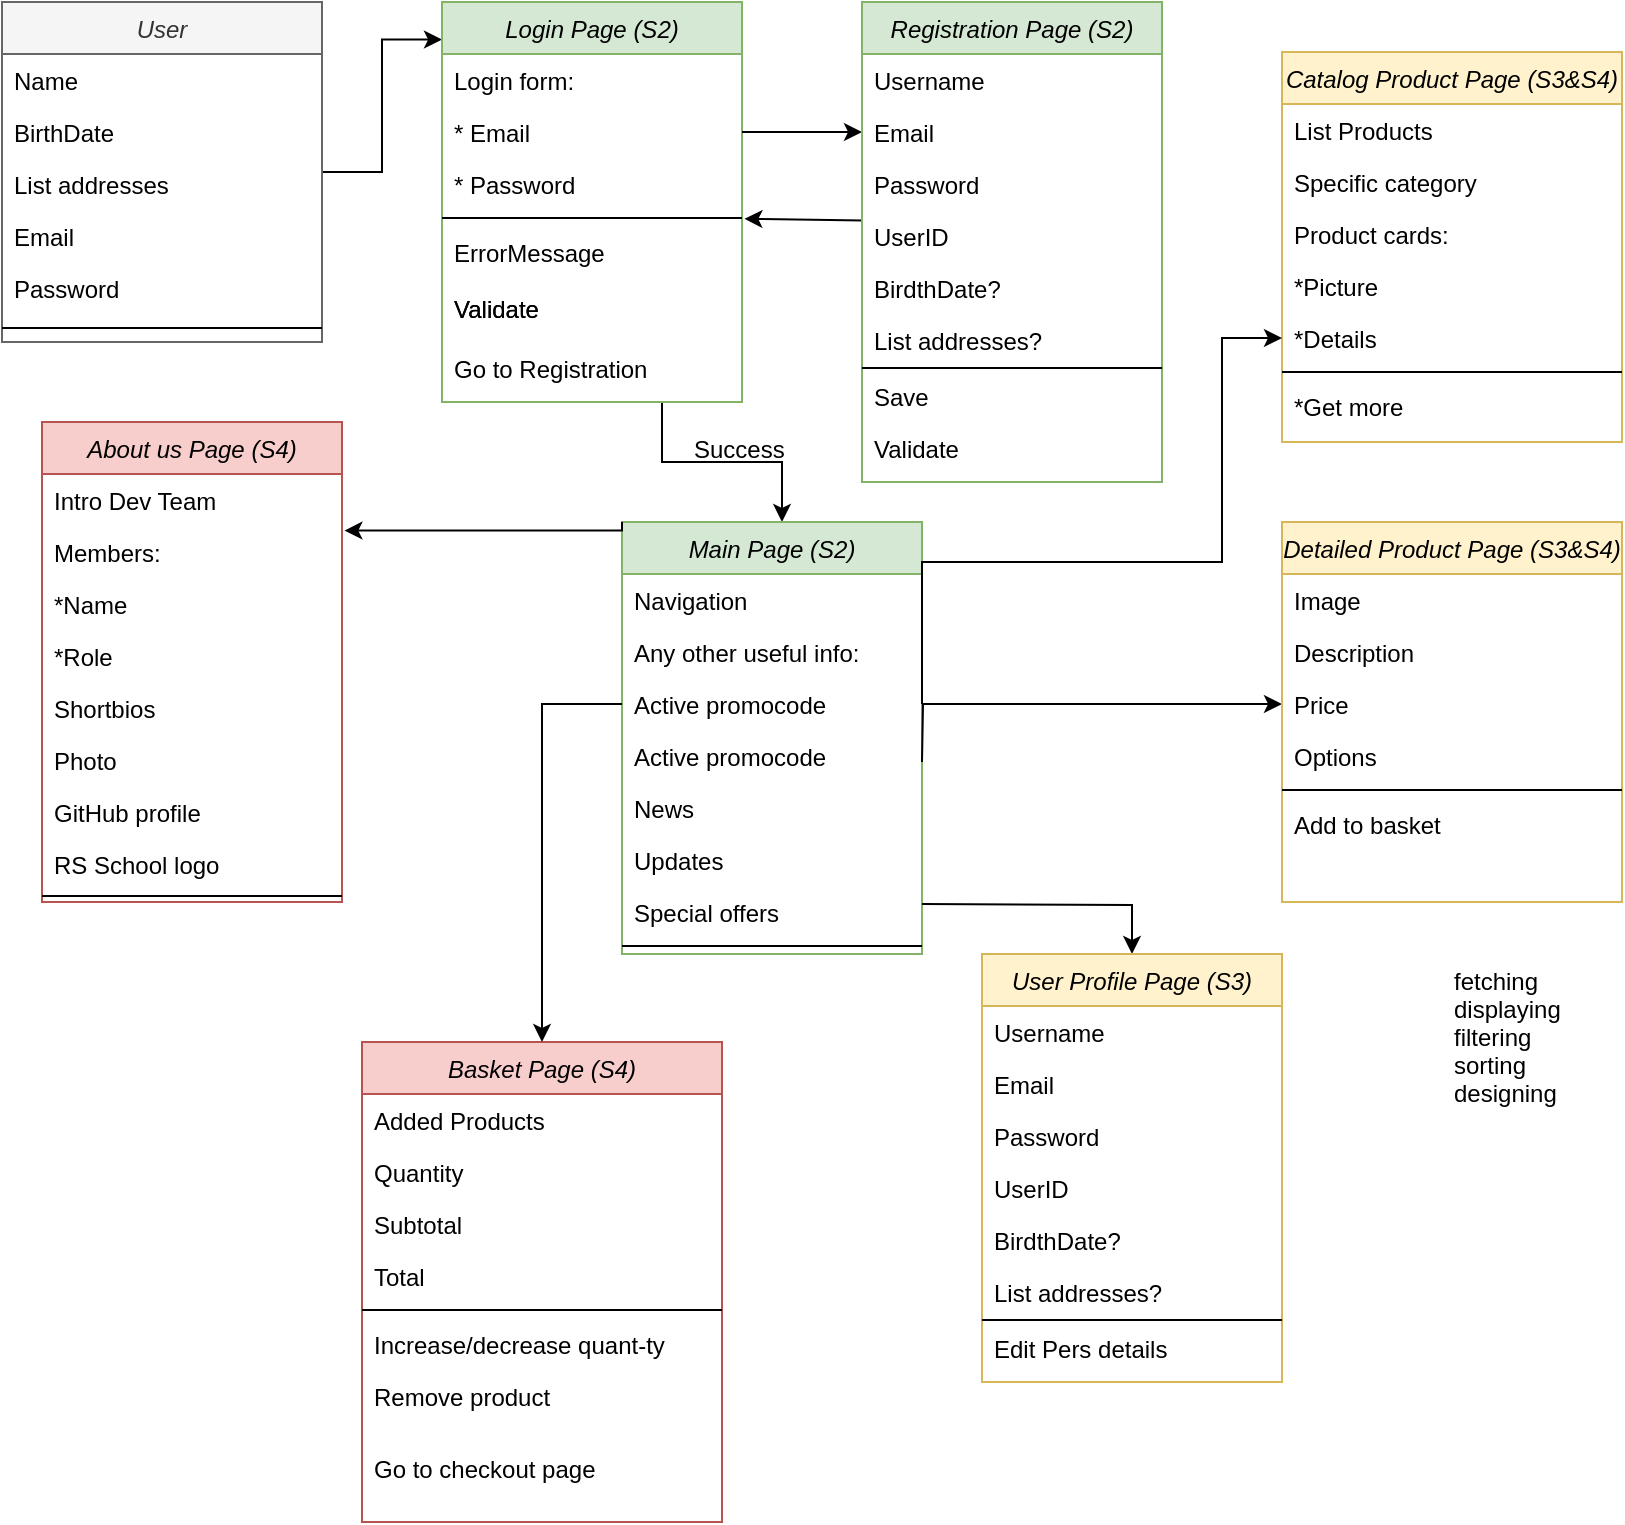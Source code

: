 <mxfile version="21.6.6" type="github">
  <diagram id="C5RBs43oDa-KdzZeNtuy" name="Page-1">
    <mxGraphModel dx="1500" dy="776" grid="1" gridSize="10" guides="1" tooltips="1" connect="1" arrows="1" fold="1" page="1" pageScale="1" pageWidth="827" pageHeight="1169" background="#ffffff" math="0" shadow="0">
      <root>
        <mxCell id="WIyWlLk6GJQsqaUBKTNV-0" />
        <mxCell id="WIyWlLk6GJQsqaUBKTNV-1" parent="WIyWlLk6GJQsqaUBKTNV-0" />
        <mxCell id="9pPz5scDxK2ZyWRnjCIS-16" style="edgeStyle=orthogonalEdgeStyle;rounded=0;orthogonalLoop=1;jettySize=auto;html=1;exitX=1;exitY=0.5;exitDx=0;exitDy=0;entryX=0;entryY=0.094;entryDx=0;entryDy=0;entryPerimeter=0;" edge="1" parent="WIyWlLk6GJQsqaUBKTNV-1" source="9pPz5scDxK2ZyWRnjCIS-0" target="9pPz5scDxK2ZyWRnjCIS-8">
          <mxGeometry relative="1" as="geometry" />
        </mxCell>
        <mxCell id="9pPz5scDxK2ZyWRnjCIS-0" value="User" style="swimlane;fontStyle=2;align=center;verticalAlign=top;childLayout=stackLayout;horizontal=1;startSize=26;horizontalStack=0;resizeParent=1;resizeLast=0;collapsible=1;marginBottom=0;rounded=0;shadow=0;strokeWidth=1;fillColor=#f5f5f5;fontColor=#333333;strokeColor=#666666;" vertex="1" parent="WIyWlLk6GJQsqaUBKTNV-1">
          <mxGeometry x="10" width="160" height="170" as="geometry">
            <mxRectangle x="10" width="160" height="26" as="alternateBounds" />
          </mxGeometry>
        </mxCell>
        <mxCell id="9pPz5scDxK2ZyWRnjCIS-1" value="Name" style="text;align=left;verticalAlign=top;spacingLeft=4;spacingRight=4;overflow=hidden;rotatable=0;points=[[0,0.5],[1,0.5]];portConstraint=eastwest;" vertex="1" parent="9pPz5scDxK2ZyWRnjCIS-0">
          <mxGeometry y="26" width="160" height="26" as="geometry" />
        </mxCell>
        <mxCell id="9pPz5scDxK2ZyWRnjCIS-2" value="BirthDate" style="text;align=left;verticalAlign=top;spacingLeft=4;spacingRight=4;overflow=hidden;rotatable=0;points=[[0,0.5],[1,0.5]];portConstraint=eastwest;rounded=0;shadow=0;html=0;" vertex="1" parent="9pPz5scDxK2ZyWRnjCIS-0">
          <mxGeometry y="52" width="160" height="26" as="geometry" />
        </mxCell>
        <mxCell id="9pPz5scDxK2ZyWRnjCIS-3" value="List addresses" style="text;align=left;verticalAlign=top;spacingLeft=4;spacingRight=4;overflow=hidden;rotatable=0;points=[[0,0.5],[1,0.5]];portConstraint=eastwest;rounded=0;shadow=0;html=0;" vertex="1" parent="9pPz5scDxK2ZyWRnjCIS-0">
          <mxGeometry y="78" width="160" height="26" as="geometry" />
        </mxCell>
        <mxCell id="9pPz5scDxK2ZyWRnjCIS-6" value="Email" style="text;align=left;verticalAlign=top;spacingLeft=4;spacingRight=4;overflow=hidden;rotatable=0;points=[[0,0.5],[1,0.5]];portConstraint=eastwest;rounded=0;shadow=0;html=0;" vertex="1" parent="9pPz5scDxK2ZyWRnjCIS-0">
          <mxGeometry y="104" width="160" height="26" as="geometry" />
        </mxCell>
        <mxCell id="9pPz5scDxK2ZyWRnjCIS-7" value="Password" style="text;align=left;verticalAlign=top;spacingLeft=4;spacingRight=4;overflow=hidden;rotatable=0;points=[[0,0.5],[1,0.5]];portConstraint=eastwest;rounded=0;shadow=0;html=0;" vertex="1" parent="9pPz5scDxK2ZyWRnjCIS-0">
          <mxGeometry y="130" width="160" height="26" as="geometry" />
        </mxCell>
        <mxCell id="9pPz5scDxK2ZyWRnjCIS-4" value="" style="line;html=1;strokeWidth=1;align=left;verticalAlign=middle;spacingTop=-1;spacingLeft=3;spacingRight=3;rotatable=0;labelPosition=right;points=[];portConstraint=eastwest;" vertex="1" parent="9pPz5scDxK2ZyWRnjCIS-0">
          <mxGeometry y="156" width="160" height="14" as="geometry" />
        </mxCell>
        <mxCell id="9pPz5scDxK2ZyWRnjCIS-39" style="edgeStyle=orthogonalEdgeStyle;rounded=0;orthogonalLoop=1;jettySize=auto;html=1;exitX=0.5;exitY=1;exitDx=0;exitDy=0;" edge="1" parent="WIyWlLk6GJQsqaUBKTNV-1" source="9pPz5scDxK2ZyWRnjCIS-8">
          <mxGeometry relative="1" as="geometry">
            <mxPoint x="400" y="260" as="targetPoint" />
            <Array as="points">
              <mxPoint x="340" y="200" />
              <mxPoint x="340" y="230" />
              <mxPoint x="400" y="230" />
            </Array>
          </mxGeometry>
        </mxCell>
        <mxCell id="9pPz5scDxK2ZyWRnjCIS-8" value="Login Page (S2)" style="swimlane;fontStyle=2;align=center;verticalAlign=top;childLayout=stackLayout;horizontal=1;startSize=26;horizontalStack=0;resizeParent=1;resizeLast=0;collapsible=1;marginBottom=0;rounded=0;shadow=0;strokeWidth=1;fillColor=#d5e8d4;strokeColor=#82b366;" vertex="1" parent="WIyWlLk6GJQsqaUBKTNV-1">
          <mxGeometry x="230" width="150" height="200" as="geometry">
            <mxRectangle x="230" y="140" width="160" height="26" as="alternateBounds" />
          </mxGeometry>
        </mxCell>
        <mxCell id="9pPz5scDxK2ZyWRnjCIS-9" value="Login form:" style="text;align=left;verticalAlign=top;spacingLeft=4;spacingRight=4;overflow=hidden;rotatable=0;points=[[0,0.5],[1,0.5]];portConstraint=eastwest;" vertex="1" parent="9pPz5scDxK2ZyWRnjCIS-8">
          <mxGeometry y="26" width="150" height="26" as="geometry" />
        </mxCell>
        <mxCell id="9pPz5scDxK2ZyWRnjCIS-24" style="edgeStyle=orthogonalEdgeStyle;rounded=0;orthogonalLoop=1;jettySize=auto;html=1;exitX=1;exitY=0.5;exitDx=0;exitDy=0;" edge="1" parent="9pPz5scDxK2ZyWRnjCIS-8" source="9pPz5scDxK2ZyWRnjCIS-10">
          <mxGeometry relative="1" as="geometry">
            <mxPoint x="210" y="65" as="targetPoint" />
          </mxGeometry>
        </mxCell>
        <mxCell id="9pPz5scDxK2ZyWRnjCIS-10" value="* Email" style="text;align=left;verticalAlign=top;spacingLeft=4;spacingRight=4;overflow=hidden;rotatable=0;points=[[0,0.5],[1,0.5]];portConstraint=eastwest;rounded=0;shadow=0;html=0;" vertex="1" parent="9pPz5scDxK2ZyWRnjCIS-8">
          <mxGeometry y="52" width="150" height="26" as="geometry" />
        </mxCell>
        <mxCell id="9pPz5scDxK2ZyWRnjCIS-11" value="* Password" style="text;align=left;verticalAlign=top;spacingLeft=4;spacingRight=4;overflow=hidden;rotatable=0;points=[[0,0.5],[1,0.5]];portConstraint=eastwest;rounded=0;shadow=0;html=0;" vertex="1" parent="9pPz5scDxK2ZyWRnjCIS-8">
          <mxGeometry y="78" width="150" height="26" as="geometry" />
        </mxCell>
        <mxCell id="9pPz5scDxK2ZyWRnjCIS-12" value="" style="line;html=1;strokeWidth=1;align=left;verticalAlign=middle;spacingTop=-1;spacingLeft=3;spacingRight=3;rotatable=0;labelPosition=right;points=[];portConstraint=eastwest;" vertex="1" parent="9pPz5scDxK2ZyWRnjCIS-8">
          <mxGeometry y="104" width="150" height="8" as="geometry" />
        </mxCell>
        <mxCell id="9pPz5scDxK2ZyWRnjCIS-13" value="ErrorMessage" style="text;align=left;verticalAlign=top;spacingLeft=4;spacingRight=4;overflow=hidden;rotatable=0;points=[[0,0.5],[1,0.5]];portConstraint=eastwest;" vertex="1" parent="9pPz5scDxK2ZyWRnjCIS-8">
          <mxGeometry y="112" width="150" height="28" as="geometry" />
        </mxCell>
        <mxCell id="9pPz5scDxK2ZyWRnjCIS-20" value="Validate" style="text;align=left;verticalAlign=top;spacingLeft=4;spacingRight=4;overflow=hidden;rotatable=0;points=[[0,0.5],[1,0.5]];portConstraint=eastwest;" vertex="1" parent="9pPz5scDxK2ZyWRnjCIS-8">
          <mxGeometry y="140" width="150" height="30" as="geometry" />
        </mxCell>
        <mxCell id="9pPz5scDxK2ZyWRnjCIS-21" value="Go to Registration" style="text;align=left;verticalAlign=top;spacingLeft=4;spacingRight=4;overflow=hidden;rotatable=0;points=[[0,0.5],[1,0.5]];portConstraint=eastwest;" vertex="1" parent="9pPz5scDxK2ZyWRnjCIS-8">
          <mxGeometry y="170" width="150" height="20" as="geometry" />
        </mxCell>
        <mxCell id="9pPz5scDxK2ZyWRnjCIS-17" value="" style="endArrow=classic;html=1;rounded=0;entryX=1.008;entryY=1.169;entryDx=0;entryDy=0;entryPerimeter=0;exitX=0.003;exitY=0.2;exitDx=0;exitDy=0;exitPerimeter=0;" edge="1" parent="WIyWlLk6GJQsqaUBKTNV-1" source="9pPz5scDxK2ZyWRnjCIS-36" target="9pPz5scDxK2ZyWRnjCIS-11">
          <mxGeometry width="50" height="50" relative="1" as="geometry">
            <mxPoint x="400" y="330" as="sourcePoint" />
            <mxPoint x="450" y="280" as="targetPoint" />
          </mxGeometry>
        </mxCell>
        <mxCell id="9pPz5scDxK2ZyWRnjCIS-19" value="Validate" style="text;align=left;verticalAlign=top;spacingLeft=4;spacingRight=4;overflow=hidden;rotatable=0;points=[[0,0.5],[1,0.5]];portConstraint=eastwest;" vertex="1" parent="WIyWlLk6GJQsqaUBKTNV-1">
          <mxGeometry x="230" y="140" width="150" height="20" as="geometry" />
        </mxCell>
        <mxCell id="9pPz5scDxK2ZyWRnjCIS-25" value="Registration Page (S2)" style="swimlane;fontStyle=2;align=center;verticalAlign=top;childLayout=stackLayout;horizontal=1;startSize=26;horizontalStack=0;resizeParent=1;resizeLast=0;collapsible=1;marginBottom=0;rounded=0;shadow=0;strokeWidth=1;fillColor=#d5e8d4;strokeColor=#82b366;" vertex="1" parent="WIyWlLk6GJQsqaUBKTNV-1">
          <mxGeometry x="440" width="150" height="240" as="geometry">
            <mxRectangle x="230" y="140" width="160" height="26" as="alternateBounds" />
          </mxGeometry>
        </mxCell>
        <mxCell id="9pPz5scDxK2ZyWRnjCIS-26" value="Username" style="text;align=left;verticalAlign=top;spacingLeft=4;spacingRight=4;overflow=hidden;rotatable=0;points=[[0,0.5],[1,0.5]];portConstraint=eastwest;" vertex="1" parent="9pPz5scDxK2ZyWRnjCIS-25">
          <mxGeometry y="26" width="150" height="26" as="geometry" />
        </mxCell>
        <mxCell id="9pPz5scDxK2ZyWRnjCIS-28" value="Email" style="text;align=left;verticalAlign=top;spacingLeft=4;spacingRight=4;overflow=hidden;rotatable=0;points=[[0,0.5],[1,0.5]];portConstraint=eastwest;rounded=0;shadow=0;html=0;" vertex="1" parent="9pPz5scDxK2ZyWRnjCIS-25">
          <mxGeometry y="52" width="150" height="26" as="geometry" />
        </mxCell>
        <mxCell id="9pPz5scDxK2ZyWRnjCIS-29" value="Password" style="text;align=left;verticalAlign=top;spacingLeft=4;spacingRight=4;overflow=hidden;rotatable=0;points=[[0,0.5],[1,0.5]];portConstraint=eastwest;rounded=0;shadow=0;html=0;" vertex="1" parent="9pPz5scDxK2ZyWRnjCIS-25">
          <mxGeometry y="78" width="150" height="26" as="geometry" />
        </mxCell>
        <mxCell id="9pPz5scDxK2ZyWRnjCIS-36" value="UserID" style="text;align=left;verticalAlign=top;spacingLeft=4;spacingRight=4;overflow=hidden;rotatable=0;points=[[0,0.5],[1,0.5]];portConstraint=eastwest;rounded=0;shadow=0;html=0;" vertex="1" parent="9pPz5scDxK2ZyWRnjCIS-25">
          <mxGeometry y="104" width="150" height="26" as="geometry" />
        </mxCell>
        <mxCell id="9pPz5scDxK2ZyWRnjCIS-37" value="BirdthDate?" style="text;align=left;verticalAlign=top;spacingLeft=4;spacingRight=4;overflow=hidden;rotatable=0;points=[[0,0.5],[1,0.5]];portConstraint=eastwest;rounded=0;shadow=0;html=0;" vertex="1" parent="9pPz5scDxK2ZyWRnjCIS-25">
          <mxGeometry y="130" width="150" height="26" as="geometry" />
        </mxCell>
        <mxCell id="9pPz5scDxK2ZyWRnjCIS-38" value="List addresses?" style="text;align=left;verticalAlign=top;spacingLeft=4;spacingRight=4;overflow=hidden;rotatable=0;points=[[0,0.5],[1,0.5]];portConstraint=eastwest;rounded=0;shadow=0;html=0;" vertex="1" parent="9pPz5scDxK2ZyWRnjCIS-25">
          <mxGeometry y="156" width="150" height="26" as="geometry" />
        </mxCell>
        <mxCell id="9pPz5scDxK2ZyWRnjCIS-30" value="" style="line;html=1;strokeWidth=1;align=left;verticalAlign=middle;spacingTop=-1;spacingLeft=3;spacingRight=3;rotatable=0;labelPosition=right;points=[];portConstraint=eastwest;" vertex="1" parent="9pPz5scDxK2ZyWRnjCIS-25">
          <mxGeometry y="182" width="150" height="2" as="geometry" />
        </mxCell>
        <mxCell id="9pPz5scDxK2ZyWRnjCIS-35" value="Save" style="text;align=left;verticalAlign=top;spacingLeft=4;spacingRight=4;overflow=hidden;rotatable=0;points=[[0,0.5],[1,0.5]];portConstraint=eastwest;rounded=0;shadow=0;html=0;" vertex="1" parent="9pPz5scDxK2ZyWRnjCIS-25">
          <mxGeometry y="184" width="150" height="26" as="geometry" />
        </mxCell>
        <mxCell id="9pPz5scDxK2ZyWRnjCIS-31" value="Validate" style="text;align=left;verticalAlign=top;spacingLeft=4;spacingRight=4;overflow=hidden;rotatable=0;points=[[0,0.5],[1,0.5]];portConstraint=eastwest;" vertex="1" parent="9pPz5scDxK2ZyWRnjCIS-25">
          <mxGeometry y="210" width="150" height="28" as="geometry" />
        </mxCell>
        <mxCell id="9pPz5scDxK2ZyWRnjCIS-40" value="Success" style="text;align=left;verticalAlign=top;spacingLeft=4;spacingRight=4;overflow=hidden;rotatable=0;points=[[0,0.5],[1,0.5]];portConstraint=eastwest;rounded=0;shadow=0;html=0;" vertex="1" parent="WIyWlLk6GJQsqaUBKTNV-1">
          <mxGeometry x="350" y="210" width="60" height="26" as="geometry" />
        </mxCell>
        <mxCell id="9pPz5scDxK2ZyWRnjCIS-41" value="Main Page (S2)" style="swimlane;fontStyle=2;align=center;verticalAlign=top;childLayout=stackLayout;horizontal=1;startSize=26;horizontalStack=0;resizeParent=1;resizeLast=0;collapsible=1;marginBottom=0;rounded=0;shadow=0;strokeWidth=1;fillColor=#d5e8d4;strokeColor=#82b366;" vertex="1" parent="WIyWlLk6GJQsqaUBKTNV-1">
          <mxGeometry x="320" y="260" width="150" height="216" as="geometry">
            <mxRectangle x="230" y="140" width="160" height="26" as="alternateBounds" />
          </mxGeometry>
        </mxCell>
        <mxCell id="9pPz5scDxK2ZyWRnjCIS-47" value="Navigation" style="text;align=left;verticalAlign=top;spacingLeft=4;spacingRight=4;overflow=hidden;rotatable=0;points=[[0,0.5],[1,0.5]];portConstraint=eastwest;rounded=0;shadow=0;html=0;" vertex="1" parent="9pPz5scDxK2ZyWRnjCIS-41">
          <mxGeometry y="26" width="150" height="26" as="geometry" />
        </mxCell>
        <mxCell id="9pPz5scDxK2ZyWRnjCIS-51" value="Any other useful info:" style="text;align=left;verticalAlign=top;spacingLeft=4;spacingRight=4;overflow=hidden;rotatable=0;points=[[0,0.5],[1,0.5]];portConstraint=eastwest;rounded=0;shadow=0;html=0;" vertex="1" parent="9pPz5scDxK2ZyWRnjCIS-41">
          <mxGeometry y="52" width="150" height="26" as="geometry" />
        </mxCell>
        <mxCell id="9pPz5scDxK2ZyWRnjCIS-56" value="Active promocode" style="text;align=left;verticalAlign=top;spacingLeft=4;spacingRight=4;overflow=hidden;rotatable=0;points=[[0,0.5],[1,0.5]];portConstraint=eastwest;rounded=0;shadow=0;html=0;" vertex="1" parent="9pPz5scDxK2ZyWRnjCIS-41">
          <mxGeometry y="78" width="150" height="26" as="geometry" />
        </mxCell>
        <mxCell id="9pPz5scDxK2ZyWRnjCIS-52" value="Active promocode" style="text;align=left;verticalAlign=top;spacingLeft=4;spacingRight=4;overflow=hidden;rotatable=0;points=[[0,0.5],[1,0.5]];portConstraint=eastwest;rounded=0;shadow=0;html=0;" vertex="1" parent="9pPz5scDxK2ZyWRnjCIS-41">
          <mxGeometry y="104" width="150" height="26" as="geometry" />
        </mxCell>
        <mxCell id="9pPz5scDxK2ZyWRnjCIS-53" value="News" style="text;align=left;verticalAlign=top;spacingLeft=4;spacingRight=4;overflow=hidden;rotatable=0;points=[[0,0.5],[1,0.5]];portConstraint=eastwest;rounded=0;shadow=0;html=0;" vertex="1" parent="9pPz5scDxK2ZyWRnjCIS-41">
          <mxGeometry y="130" width="150" height="26" as="geometry" />
        </mxCell>
        <mxCell id="9pPz5scDxK2ZyWRnjCIS-54" value="Updates" style="text;align=left;verticalAlign=top;spacingLeft=4;spacingRight=4;overflow=hidden;rotatable=0;points=[[0,0.5],[1,0.5]];portConstraint=eastwest;rounded=0;shadow=0;html=0;" vertex="1" parent="9pPz5scDxK2ZyWRnjCIS-41">
          <mxGeometry y="156" width="150" height="26" as="geometry" />
        </mxCell>
        <mxCell id="9pPz5scDxK2ZyWRnjCIS-55" value="Special offers" style="text;align=left;verticalAlign=top;spacingLeft=4;spacingRight=4;overflow=hidden;rotatable=0;points=[[0,0.5],[1,0.5]];portConstraint=eastwest;rounded=0;shadow=0;html=0;" vertex="1" parent="9pPz5scDxK2ZyWRnjCIS-41">
          <mxGeometry y="182" width="150" height="26" as="geometry" />
        </mxCell>
        <mxCell id="9pPz5scDxK2ZyWRnjCIS-48" value="" style="line;html=1;strokeWidth=1;align=left;verticalAlign=middle;spacingTop=-1;spacingLeft=3;spacingRight=3;rotatable=0;labelPosition=right;points=[];portConstraint=eastwest;" vertex="1" parent="9pPz5scDxK2ZyWRnjCIS-41">
          <mxGeometry y="208" width="150" height="8" as="geometry" />
        </mxCell>
        <mxCell id="9pPz5scDxK2ZyWRnjCIS-61" style="edgeStyle=orthogonalEdgeStyle;rounded=0;orthogonalLoop=1;jettySize=auto;html=1;exitX=1;exitY=0.5;exitDx=0;exitDy=0;entryX=0;entryY=0.5;entryDx=0;entryDy=0;" edge="1" parent="WIyWlLk6GJQsqaUBKTNV-1" target="9pPz5scDxK2ZyWRnjCIS-82">
          <mxGeometry relative="1" as="geometry">
            <mxPoint x="620" y="380" as="targetPoint" />
            <mxPoint x="470" y="380" as="sourcePoint" />
          </mxGeometry>
        </mxCell>
        <mxCell id="9pPz5scDxK2ZyWRnjCIS-63" style="edgeStyle=orthogonalEdgeStyle;rounded=0;orthogonalLoop=1;jettySize=auto;html=1;entryX=0.5;entryY=0;entryDx=0;entryDy=0;" edge="1" parent="WIyWlLk6GJQsqaUBKTNV-1" target="9pPz5scDxK2ZyWRnjCIS-90">
          <mxGeometry relative="1" as="geometry">
            <mxPoint x="590" y="556" as="targetPoint" />
            <mxPoint x="470" y="451" as="sourcePoint" />
          </mxGeometry>
        </mxCell>
        <mxCell id="9pPz5scDxK2ZyWRnjCIS-64" value="Catalog Product Page (S3&amp;S4)" style="swimlane;fontStyle=2;align=center;verticalAlign=top;childLayout=stackLayout;horizontal=1;startSize=26;horizontalStack=0;resizeParent=1;resizeLast=0;collapsible=1;marginBottom=0;rounded=0;shadow=0;strokeWidth=1;fillColor=#fff2cc;strokeColor=#d6b656;" vertex="1" parent="WIyWlLk6GJQsqaUBKTNV-1">
          <mxGeometry x="650" y="25" width="170" height="195" as="geometry">
            <mxRectangle x="230" y="140" width="160" height="26" as="alternateBounds" />
          </mxGeometry>
        </mxCell>
        <mxCell id="9pPz5scDxK2ZyWRnjCIS-72" value="List Products" style="text;align=left;verticalAlign=top;spacingLeft=4;spacingRight=4;overflow=hidden;rotatable=0;points=[[0,0.5],[1,0.5]];portConstraint=eastwest;rounded=0;shadow=0;html=0;" vertex="1" parent="9pPz5scDxK2ZyWRnjCIS-64">
          <mxGeometry y="26" width="170" height="26" as="geometry" />
        </mxCell>
        <mxCell id="9pPz5scDxK2ZyWRnjCIS-73" value="Specific category" style="text;align=left;verticalAlign=top;spacingLeft=4;spacingRight=4;overflow=hidden;rotatable=0;points=[[0,0.5],[1,0.5]];portConstraint=eastwest;rounded=0;shadow=0;html=0;" vertex="1" parent="9pPz5scDxK2ZyWRnjCIS-64">
          <mxGeometry y="52" width="170" height="26" as="geometry" />
        </mxCell>
        <mxCell id="9pPz5scDxK2ZyWRnjCIS-75" value="Product cards:" style="text;align=left;verticalAlign=top;spacingLeft=4;spacingRight=4;overflow=hidden;rotatable=0;points=[[0,0.5],[1,0.5]];portConstraint=eastwest;rounded=0;shadow=0;html=0;" vertex="1" parent="9pPz5scDxK2ZyWRnjCIS-64">
          <mxGeometry y="78" width="170" height="26" as="geometry" />
        </mxCell>
        <mxCell id="9pPz5scDxK2ZyWRnjCIS-76" value="*Picture" style="text;align=left;verticalAlign=top;spacingLeft=4;spacingRight=4;overflow=hidden;rotatable=0;points=[[0,0.5],[1,0.5]];portConstraint=eastwest;rounded=0;shadow=0;html=0;" vertex="1" parent="9pPz5scDxK2ZyWRnjCIS-64">
          <mxGeometry y="104" width="170" height="26" as="geometry" />
        </mxCell>
        <mxCell id="9pPz5scDxK2ZyWRnjCIS-77" value="*Details" style="text;align=left;verticalAlign=top;spacingLeft=4;spacingRight=4;overflow=hidden;rotatable=0;points=[[0,0.5],[1,0.5]];portConstraint=eastwest;rounded=0;shadow=0;html=0;" vertex="1" parent="9pPz5scDxK2ZyWRnjCIS-64">
          <mxGeometry y="130" width="170" height="26" as="geometry" />
        </mxCell>
        <mxCell id="9pPz5scDxK2ZyWRnjCIS-74" value="" style="line;html=1;strokeWidth=1;align=left;verticalAlign=middle;spacingTop=-1;spacingLeft=3;spacingRight=3;rotatable=0;labelPosition=right;points=[];portConstraint=eastwest;" vertex="1" parent="9pPz5scDxK2ZyWRnjCIS-64">
          <mxGeometry y="156" width="170" height="8" as="geometry" />
        </mxCell>
        <mxCell id="9pPz5scDxK2ZyWRnjCIS-88" value="*Get more" style="text;align=left;verticalAlign=top;spacingLeft=4;spacingRight=4;overflow=hidden;rotatable=0;points=[[0,0.5],[1,0.5]];portConstraint=eastwest;rounded=0;shadow=0;html=0;" vertex="1" parent="9pPz5scDxK2ZyWRnjCIS-64">
          <mxGeometry y="164" width="170" height="26" as="geometry" />
        </mxCell>
        <mxCell id="9pPz5scDxK2ZyWRnjCIS-59" style="edgeStyle=orthogonalEdgeStyle;rounded=0;orthogonalLoop=1;jettySize=auto;html=1;exitX=1;exitY=0.5;exitDx=0;exitDy=0;entryX=0;entryY=0.5;entryDx=0;entryDy=0;" edge="1" parent="WIyWlLk6GJQsqaUBKTNV-1" source="9pPz5scDxK2ZyWRnjCIS-56" target="9pPz5scDxK2ZyWRnjCIS-77">
          <mxGeometry relative="1" as="geometry">
            <mxPoint x="610" y="280" as="targetPoint" />
            <Array as="points">
              <mxPoint x="470" y="280" />
              <mxPoint x="620" y="280" />
              <mxPoint x="620" y="168" />
            </Array>
          </mxGeometry>
        </mxCell>
        <mxCell id="9pPz5scDxK2ZyWRnjCIS-79" value="Detailed Product Page (S3&amp;S4)" style="swimlane;fontStyle=2;align=center;verticalAlign=top;childLayout=stackLayout;horizontal=1;startSize=26;horizontalStack=0;resizeParent=1;resizeLast=0;collapsible=1;marginBottom=0;rounded=0;shadow=0;strokeWidth=1;fillColor=#fff2cc;strokeColor=#d6b656;" vertex="1" parent="WIyWlLk6GJQsqaUBKTNV-1">
          <mxGeometry x="650" y="260" width="170" height="190" as="geometry">
            <mxRectangle x="230" y="140" width="160" height="26" as="alternateBounds" />
          </mxGeometry>
        </mxCell>
        <mxCell id="9pPz5scDxK2ZyWRnjCIS-80" value="Image" style="text;align=left;verticalAlign=top;spacingLeft=4;spacingRight=4;overflow=hidden;rotatable=0;points=[[0,0.5],[1,0.5]];portConstraint=eastwest;rounded=0;shadow=0;html=0;" vertex="1" parent="9pPz5scDxK2ZyWRnjCIS-79">
          <mxGeometry y="26" width="170" height="26" as="geometry" />
        </mxCell>
        <mxCell id="9pPz5scDxK2ZyWRnjCIS-81" value="Description" style="text;align=left;verticalAlign=top;spacingLeft=4;spacingRight=4;overflow=hidden;rotatable=0;points=[[0,0.5],[1,0.5]];portConstraint=eastwest;rounded=0;shadow=0;html=0;" vertex="1" parent="9pPz5scDxK2ZyWRnjCIS-79">
          <mxGeometry y="52" width="170" height="26" as="geometry" />
        </mxCell>
        <mxCell id="9pPz5scDxK2ZyWRnjCIS-82" value="Price" style="text;align=left;verticalAlign=top;spacingLeft=4;spacingRight=4;overflow=hidden;rotatable=0;points=[[0,0.5],[1,0.5]];portConstraint=eastwest;rounded=0;shadow=0;html=0;" vertex="1" parent="9pPz5scDxK2ZyWRnjCIS-79">
          <mxGeometry y="78" width="170" height="26" as="geometry" />
        </mxCell>
        <mxCell id="9pPz5scDxK2ZyWRnjCIS-83" value="Options " style="text;align=left;verticalAlign=top;spacingLeft=4;spacingRight=4;overflow=hidden;rotatable=0;points=[[0,0.5],[1,0.5]];portConstraint=eastwest;rounded=0;shadow=0;html=0;" vertex="1" parent="9pPz5scDxK2ZyWRnjCIS-79">
          <mxGeometry y="104" width="170" height="26" as="geometry" />
        </mxCell>
        <mxCell id="9pPz5scDxK2ZyWRnjCIS-86" value="" style="line;html=1;strokeWidth=1;align=left;verticalAlign=middle;spacingTop=-1;spacingLeft=3;spacingRight=3;rotatable=0;labelPosition=right;points=[];portConstraint=eastwest;" vertex="1" parent="9pPz5scDxK2ZyWRnjCIS-79">
          <mxGeometry y="130" width="170" height="8" as="geometry" />
        </mxCell>
        <mxCell id="9pPz5scDxK2ZyWRnjCIS-87" value="Add to basket" style="text;align=left;verticalAlign=top;spacingLeft=4;spacingRight=4;overflow=hidden;rotatable=0;points=[[0,0.5],[1,0.5]];portConstraint=eastwest;rounded=0;shadow=0;html=0;" vertex="1" parent="9pPz5scDxK2ZyWRnjCIS-79">
          <mxGeometry y="138" width="170" height="26" as="geometry" />
        </mxCell>
        <mxCell id="9pPz5scDxK2ZyWRnjCIS-89" value="fetching&#xa;displaying&#xa;filtering&#xa;sorting&#xa;designing " style="text;align=left;verticalAlign=top;spacingLeft=4;spacingRight=4;overflow=hidden;rotatable=0;points=[[0,0.5],[1,0.5]];portConstraint=eastwest;rounded=0;shadow=0;html=0;" vertex="1" parent="WIyWlLk6GJQsqaUBKTNV-1">
          <mxGeometry x="730" y="476" width="70" height="90" as="geometry" />
        </mxCell>
        <mxCell id="9pPz5scDxK2ZyWRnjCIS-90" value="User Profile Page (S3)" style="swimlane;fontStyle=2;align=center;verticalAlign=top;childLayout=stackLayout;horizontal=1;startSize=26;horizontalStack=0;resizeParent=1;resizeLast=0;collapsible=1;marginBottom=0;rounded=0;shadow=0;strokeWidth=1;fillColor=#fff2cc;strokeColor=#d6b656;" vertex="1" parent="WIyWlLk6GJQsqaUBKTNV-1">
          <mxGeometry x="500" y="476" width="150" height="214" as="geometry">
            <mxRectangle x="230" y="140" width="160" height="26" as="alternateBounds" />
          </mxGeometry>
        </mxCell>
        <mxCell id="9pPz5scDxK2ZyWRnjCIS-91" value="Username" style="text;align=left;verticalAlign=top;spacingLeft=4;spacingRight=4;overflow=hidden;rotatable=0;points=[[0,0.5],[1,0.5]];portConstraint=eastwest;" vertex="1" parent="9pPz5scDxK2ZyWRnjCIS-90">
          <mxGeometry y="26" width="150" height="26" as="geometry" />
        </mxCell>
        <mxCell id="9pPz5scDxK2ZyWRnjCIS-92" value="Email" style="text;align=left;verticalAlign=top;spacingLeft=4;spacingRight=4;overflow=hidden;rotatable=0;points=[[0,0.5],[1,0.5]];portConstraint=eastwest;rounded=0;shadow=0;html=0;" vertex="1" parent="9pPz5scDxK2ZyWRnjCIS-90">
          <mxGeometry y="52" width="150" height="26" as="geometry" />
        </mxCell>
        <mxCell id="9pPz5scDxK2ZyWRnjCIS-93" value="Password" style="text;align=left;verticalAlign=top;spacingLeft=4;spacingRight=4;overflow=hidden;rotatable=0;points=[[0,0.5],[1,0.5]];portConstraint=eastwest;rounded=0;shadow=0;html=0;" vertex="1" parent="9pPz5scDxK2ZyWRnjCIS-90">
          <mxGeometry y="78" width="150" height="26" as="geometry" />
        </mxCell>
        <mxCell id="9pPz5scDxK2ZyWRnjCIS-94" value="UserID" style="text;align=left;verticalAlign=top;spacingLeft=4;spacingRight=4;overflow=hidden;rotatable=0;points=[[0,0.5],[1,0.5]];portConstraint=eastwest;rounded=0;shadow=0;html=0;" vertex="1" parent="9pPz5scDxK2ZyWRnjCIS-90">
          <mxGeometry y="104" width="150" height="26" as="geometry" />
        </mxCell>
        <mxCell id="9pPz5scDxK2ZyWRnjCIS-95" value="BirdthDate?" style="text;align=left;verticalAlign=top;spacingLeft=4;spacingRight=4;overflow=hidden;rotatable=0;points=[[0,0.5],[1,0.5]];portConstraint=eastwest;rounded=0;shadow=0;html=0;" vertex="1" parent="9pPz5scDxK2ZyWRnjCIS-90">
          <mxGeometry y="130" width="150" height="26" as="geometry" />
        </mxCell>
        <mxCell id="9pPz5scDxK2ZyWRnjCIS-96" value="List addresses?" style="text;align=left;verticalAlign=top;spacingLeft=4;spacingRight=4;overflow=hidden;rotatable=0;points=[[0,0.5],[1,0.5]];portConstraint=eastwest;rounded=0;shadow=0;html=0;" vertex="1" parent="9pPz5scDxK2ZyWRnjCIS-90">
          <mxGeometry y="156" width="150" height="26" as="geometry" />
        </mxCell>
        <mxCell id="9pPz5scDxK2ZyWRnjCIS-97" value="" style="line;html=1;strokeWidth=1;align=left;verticalAlign=middle;spacingTop=-1;spacingLeft=3;spacingRight=3;rotatable=0;labelPosition=right;points=[];portConstraint=eastwest;" vertex="1" parent="9pPz5scDxK2ZyWRnjCIS-90">
          <mxGeometry y="182" width="150" height="2" as="geometry" />
        </mxCell>
        <mxCell id="9pPz5scDxK2ZyWRnjCIS-98" value="Edit Pers details" style="text;align=left;verticalAlign=top;spacingLeft=4;spacingRight=4;overflow=hidden;rotatable=0;points=[[0,0.5],[1,0.5]];portConstraint=eastwest;rounded=0;shadow=0;html=0;" vertex="1" parent="9pPz5scDxK2ZyWRnjCIS-90">
          <mxGeometry y="184" width="150" height="26" as="geometry" />
        </mxCell>
        <mxCell id="9pPz5scDxK2ZyWRnjCIS-100" value="About us Page (S4)" style="swimlane;fontStyle=2;align=center;verticalAlign=top;childLayout=stackLayout;horizontal=1;startSize=26;horizontalStack=0;resizeParent=1;resizeLast=0;collapsible=1;marginBottom=0;rounded=0;shadow=0;strokeWidth=1;fillColor=#f8cecc;strokeColor=#b85450;" vertex="1" parent="WIyWlLk6GJQsqaUBKTNV-1">
          <mxGeometry x="30" y="210" width="150" height="240" as="geometry">
            <mxRectangle x="230" y="140" width="160" height="26" as="alternateBounds" />
          </mxGeometry>
        </mxCell>
        <mxCell id="9pPz5scDxK2ZyWRnjCIS-101" value="Intro Dev Team" style="text;align=left;verticalAlign=top;spacingLeft=4;spacingRight=4;overflow=hidden;rotatable=0;points=[[0,0.5],[1,0.5]];portConstraint=eastwest;" vertex="1" parent="9pPz5scDxK2ZyWRnjCIS-100">
          <mxGeometry y="26" width="150" height="26" as="geometry" />
        </mxCell>
        <mxCell id="9pPz5scDxK2ZyWRnjCIS-102" value="Members:" style="text;align=left;verticalAlign=top;spacingLeft=4;spacingRight=4;overflow=hidden;rotatable=0;points=[[0,0.5],[1,0.5]];portConstraint=eastwest;rounded=0;shadow=0;html=0;" vertex="1" parent="9pPz5scDxK2ZyWRnjCIS-100">
          <mxGeometry y="52" width="150" height="26" as="geometry" />
        </mxCell>
        <mxCell id="9pPz5scDxK2ZyWRnjCIS-103" value="*Name" style="text;align=left;verticalAlign=top;spacingLeft=4;spacingRight=4;overflow=hidden;rotatable=0;points=[[0,0.5],[1,0.5]];portConstraint=eastwest;rounded=0;shadow=0;html=0;" vertex="1" parent="9pPz5scDxK2ZyWRnjCIS-100">
          <mxGeometry y="78" width="150" height="26" as="geometry" />
        </mxCell>
        <mxCell id="9pPz5scDxK2ZyWRnjCIS-104" value="*Role" style="text;align=left;verticalAlign=top;spacingLeft=4;spacingRight=4;overflow=hidden;rotatable=0;points=[[0,0.5],[1,0.5]];portConstraint=eastwest;rounded=0;shadow=0;html=0;" vertex="1" parent="9pPz5scDxK2ZyWRnjCIS-100">
          <mxGeometry y="104" width="150" height="26" as="geometry" />
        </mxCell>
        <mxCell id="9pPz5scDxK2ZyWRnjCIS-105" value="Shortbios" style="text;align=left;verticalAlign=top;spacingLeft=4;spacingRight=4;overflow=hidden;rotatable=0;points=[[0,0.5],[1,0.5]];portConstraint=eastwest;rounded=0;shadow=0;html=0;" vertex="1" parent="9pPz5scDxK2ZyWRnjCIS-100">
          <mxGeometry y="130" width="150" height="26" as="geometry" />
        </mxCell>
        <mxCell id="9pPz5scDxK2ZyWRnjCIS-106" value="Photo" style="text;align=left;verticalAlign=top;spacingLeft=4;spacingRight=4;overflow=hidden;rotatable=0;points=[[0,0.5],[1,0.5]];portConstraint=eastwest;rounded=0;shadow=0;html=0;" vertex="1" parent="9pPz5scDxK2ZyWRnjCIS-100">
          <mxGeometry y="156" width="150" height="26" as="geometry" />
        </mxCell>
        <mxCell id="9pPz5scDxK2ZyWRnjCIS-109" value="GitHub profile" style="text;align=left;verticalAlign=top;spacingLeft=4;spacingRight=4;overflow=hidden;rotatable=0;points=[[0,0.5],[1,0.5]];portConstraint=eastwest;rounded=0;shadow=0;html=0;" vertex="1" parent="9pPz5scDxK2ZyWRnjCIS-100">
          <mxGeometry y="182" width="150" height="26" as="geometry" />
        </mxCell>
        <mxCell id="9pPz5scDxK2ZyWRnjCIS-110" value="RS School logo" style="text;align=left;verticalAlign=top;spacingLeft=4;spacingRight=4;overflow=hidden;rotatable=0;points=[[0,0.5],[1,0.5]];portConstraint=eastwest;rounded=0;shadow=0;html=0;" vertex="1" parent="9pPz5scDxK2ZyWRnjCIS-100">
          <mxGeometry y="208" width="150" height="26" as="geometry" />
        </mxCell>
        <mxCell id="9pPz5scDxK2ZyWRnjCIS-107" value="" style="line;html=1;strokeWidth=1;align=left;verticalAlign=middle;spacingTop=-1;spacingLeft=3;spacingRight=3;rotatable=0;labelPosition=right;points=[];portConstraint=eastwest;" vertex="1" parent="9pPz5scDxK2ZyWRnjCIS-100">
          <mxGeometry y="234" width="150" height="6" as="geometry" />
        </mxCell>
        <mxCell id="9pPz5scDxK2ZyWRnjCIS-57" style="edgeStyle=orthogonalEdgeStyle;rounded=0;orthogonalLoop=1;jettySize=auto;html=1;exitX=0;exitY=0;exitDx=0;exitDy=0;entryX=1.008;entryY=0.088;entryDx=0;entryDy=0;entryPerimeter=0;" edge="1" parent="WIyWlLk6GJQsqaUBKTNV-1" source="9pPz5scDxK2ZyWRnjCIS-41" target="9pPz5scDxK2ZyWRnjCIS-102">
          <mxGeometry relative="1" as="geometry">
            <mxPoint x="270" y="250" as="targetPoint" />
            <mxPoint x="270" y="350" as="sourcePoint" />
            <Array as="points">
              <mxPoint x="320" y="264" />
            </Array>
          </mxGeometry>
        </mxCell>
        <mxCell id="9pPz5scDxK2ZyWRnjCIS-111" value="Basket Page (S4)" style="swimlane;fontStyle=2;align=center;verticalAlign=top;childLayout=stackLayout;horizontal=1;startSize=26;horizontalStack=0;resizeParent=1;resizeLast=0;collapsible=1;marginBottom=0;rounded=0;shadow=0;strokeWidth=1;fillColor=#f8cecc;strokeColor=#b85450;" vertex="1" parent="WIyWlLk6GJQsqaUBKTNV-1">
          <mxGeometry x="190" y="520" width="180" height="240" as="geometry">
            <mxRectangle x="230" y="140" width="160" height="26" as="alternateBounds" />
          </mxGeometry>
        </mxCell>
        <mxCell id="9pPz5scDxK2ZyWRnjCIS-112" value="Added Products" style="text;align=left;verticalAlign=top;spacingLeft=4;spacingRight=4;overflow=hidden;rotatable=0;points=[[0,0.5],[1,0.5]];portConstraint=eastwest;rounded=0;shadow=0;html=0;" vertex="1" parent="9pPz5scDxK2ZyWRnjCIS-111">
          <mxGeometry y="26" width="180" height="26" as="geometry" />
        </mxCell>
        <mxCell id="9pPz5scDxK2ZyWRnjCIS-113" value="Quantity" style="text;align=left;verticalAlign=top;spacingLeft=4;spacingRight=4;overflow=hidden;rotatable=0;points=[[0,0.5],[1,0.5]];portConstraint=eastwest;rounded=0;shadow=0;html=0;" vertex="1" parent="9pPz5scDxK2ZyWRnjCIS-111">
          <mxGeometry y="52" width="180" height="26" as="geometry" />
        </mxCell>
        <mxCell id="9pPz5scDxK2ZyWRnjCIS-114" value="Subtotal" style="text;align=left;verticalAlign=top;spacingLeft=4;spacingRight=4;overflow=hidden;rotatable=0;points=[[0,0.5],[1,0.5]];portConstraint=eastwest;rounded=0;shadow=0;html=0;" vertex="1" parent="9pPz5scDxK2ZyWRnjCIS-111">
          <mxGeometry y="78" width="180" height="26" as="geometry" />
        </mxCell>
        <mxCell id="9pPz5scDxK2ZyWRnjCIS-115" value="Total" style="text;align=left;verticalAlign=top;spacingLeft=4;spacingRight=4;overflow=hidden;rotatable=0;points=[[0,0.5],[1,0.5]];portConstraint=eastwest;rounded=0;shadow=0;html=0;" vertex="1" parent="9pPz5scDxK2ZyWRnjCIS-111">
          <mxGeometry y="104" width="180" height="26" as="geometry" />
        </mxCell>
        <mxCell id="9pPz5scDxK2ZyWRnjCIS-116" value="" style="line;html=1;strokeWidth=1;align=left;verticalAlign=middle;spacingTop=-1;spacingLeft=3;spacingRight=3;rotatable=0;labelPosition=right;points=[];portConstraint=eastwest;" vertex="1" parent="9pPz5scDxK2ZyWRnjCIS-111">
          <mxGeometry y="130" width="180" height="8" as="geometry" />
        </mxCell>
        <mxCell id="9pPz5scDxK2ZyWRnjCIS-117" value="Increase/decrease quant-ty" style="text;align=left;verticalAlign=top;spacingLeft=4;spacingRight=4;overflow=hidden;rotatable=0;points=[[0,0.5],[1,0.5]];portConstraint=eastwest;rounded=0;shadow=0;html=0;" vertex="1" parent="9pPz5scDxK2ZyWRnjCIS-111">
          <mxGeometry y="138" width="180" height="26" as="geometry" />
        </mxCell>
        <mxCell id="9pPz5scDxK2ZyWRnjCIS-120" value="Remove product" style="text;align=left;verticalAlign=top;spacingLeft=4;spacingRight=4;overflow=hidden;rotatable=0;points=[[0,0.5],[1,0.5]];portConstraint=eastwest;rounded=0;shadow=0;html=0;" vertex="1" parent="9pPz5scDxK2ZyWRnjCIS-111">
          <mxGeometry y="164" width="180" height="36" as="geometry" />
        </mxCell>
        <mxCell id="9pPz5scDxK2ZyWRnjCIS-121" value="Go to checkout page" style="text;align=left;verticalAlign=top;spacingLeft=4;spacingRight=4;overflow=hidden;rotatable=0;points=[[0,0.5],[1,0.5]];portConstraint=eastwest;rounded=0;shadow=0;html=0;" vertex="1" parent="9pPz5scDxK2ZyWRnjCIS-111">
          <mxGeometry y="200" width="180" height="20" as="geometry" />
        </mxCell>
        <mxCell id="9pPz5scDxK2ZyWRnjCIS-119" style="edgeStyle=orthogonalEdgeStyle;rounded=0;orthogonalLoop=1;jettySize=auto;html=1;exitX=0;exitY=0.5;exitDx=0;exitDy=0;" edge="1" parent="WIyWlLk6GJQsqaUBKTNV-1" source="9pPz5scDxK2ZyWRnjCIS-56" target="9pPz5scDxK2ZyWRnjCIS-111">
          <mxGeometry relative="1" as="geometry">
            <mxPoint x="189.8" y="464" as="targetPoint" />
            <mxPoint x="328.8" y="460" as="sourcePoint" />
            <Array as="points">
              <mxPoint x="280" y="351" />
            </Array>
          </mxGeometry>
        </mxCell>
      </root>
    </mxGraphModel>
  </diagram>
</mxfile>
